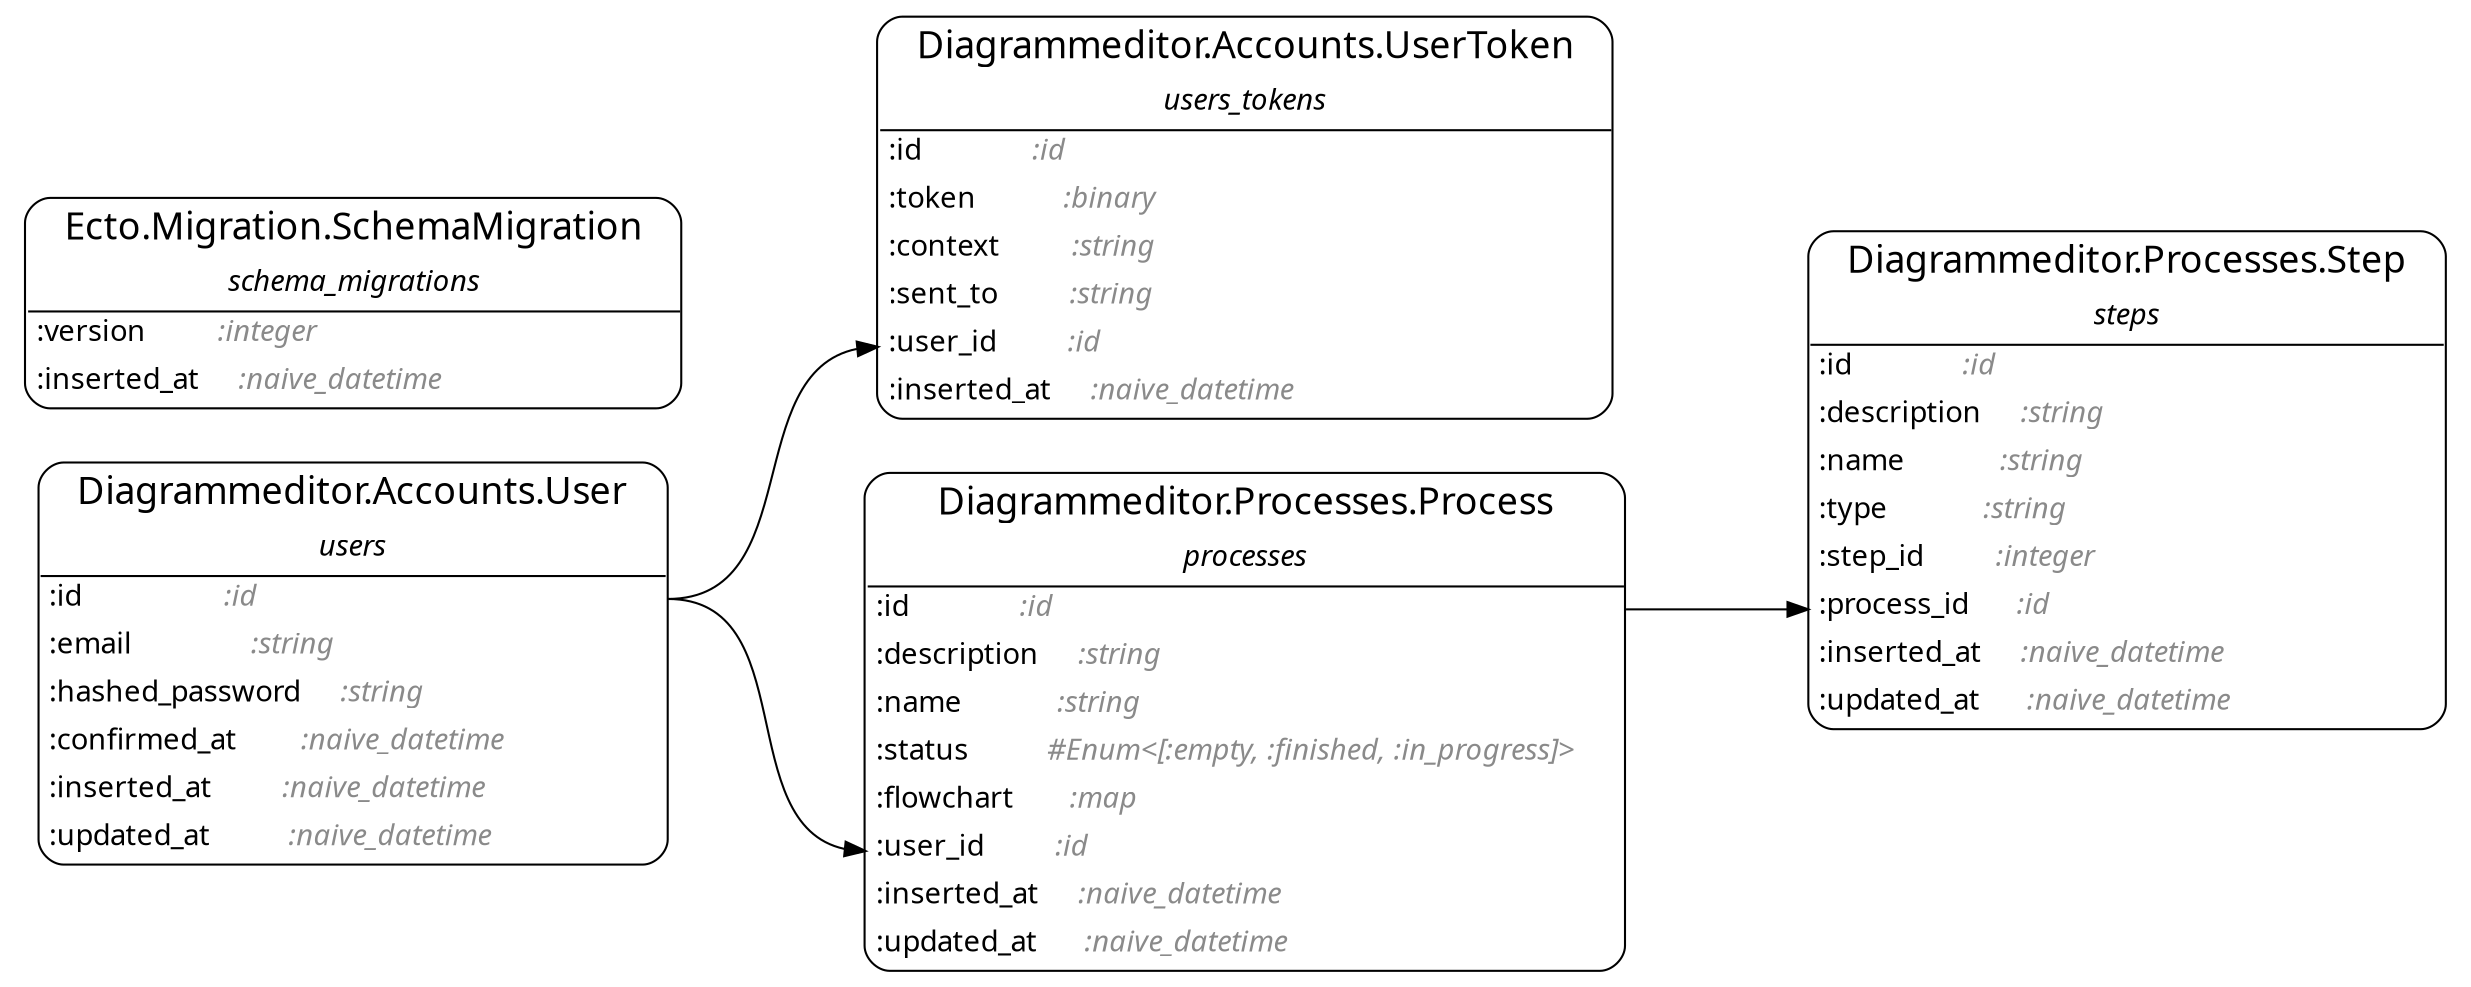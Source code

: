digraph {
  ranksep=1.0; rankdir=LR;
  node [shape = none, fontname="Roboto Mono"];
  "Diagrammeditor.Accounts.User" [label= <<table align='left' border='1' style='rounded' cellspacing='0' cellpadding='4' cellborder='0'><tr><td port='header@schema_module'><font point-size='18'>   Diagrammeditor.Accounts.User   </font></td></tr><tr><td border='1' sides='b' colspan='2'><font point-size='14'><i>users</i></font></td></tr><tr><td align='left' port='field@id'>:id                  <i><font color='gray54'>:id                 </font></i></td></tr><tr><td align='left' port='field@email'>:email               <i><font color='gray54'>:string             </font></i></td></tr><tr><td align='left' port='field@hashed_password'>:hashed_password     <i><font color='gray54'>:string             </font></i></td></tr><tr><td align='left' port='field@confirmed_at'>:confirmed_at        <i><font color='gray54'>:naive_datetime     </font></i></td></tr><tr><td align='left' port='field@inserted_at'>:inserted_at         <i><font color='gray54'>:naive_datetime     </font></i></td></tr><tr><td align='left' port='field@updated_at'>:updated_at          <i><font color='gray54'>:naive_datetime     </font></i></td></tr></table>>]
  "Diagrammeditor.Accounts.UserToken" [label= <<table align='left' border='1' style='rounded' cellspacing='0' cellpadding='4' cellborder='0'><tr><td port='header@schema_module'><font point-size='18'>   Diagrammeditor.Accounts.UserToken   </font></td></tr><tr><td border='1' sides='b' colspan='2'><font point-size='14'><i>users_tokens</i></font></td></tr><tr><td align='left' port='field@id'>:id              <i><font color='gray54'>:id                 </font></i></td></tr><tr><td align='left' port='field@token'>:token           <i><font color='gray54'>:binary             </font></i></td></tr><tr><td align='left' port='field@context'>:context         <i><font color='gray54'>:string             </font></i></td></tr><tr><td align='left' port='field@sent_to'>:sent_to         <i><font color='gray54'>:string             </font></i></td></tr><tr><td align='left' port='field@user_id'>:user_id         <i><font color='gray54'>:id                 </font></i></td></tr><tr><td align='left' port='field@inserted_at'>:inserted_at     <i><font color='gray54'>:naive_datetime     </font></i></td></tr></table>>]
  "Diagrammeditor.Processes.Process" [label= <<table align='left' border='1' style='rounded' cellspacing='0' cellpadding='4' cellborder='0'><tr><td port='header@schema_module'><font point-size='18'>   Diagrammeditor.Processes.Process   </font></td></tr><tr><td border='1' sides='b' colspan='2'><font point-size='14'><i>processes</i></font></td></tr><tr><td align='left' port='field@id'>:id              <i><font color='gray54'>:id                                          </font></i></td></tr><tr><td align='left' port='field@description'>:description     <i><font color='gray54'>:string                                      </font></i></td></tr><tr><td align='left' port='field@name'>:name            <i><font color='gray54'>:string                                      </font></i></td></tr><tr><td align='left' port='field@status'>:status          <i><font color='gray54'>#Enum&lt;[:empty, :finished, :in_progress]&gt;     </font></i></td></tr><tr><td align='left' port='field@flowchart'>:flowchart       <i><font color='gray54'>:map                                         </font></i></td></tr><tr><td align='left' port='field@user_id'>:user_id         <i><font color='gray54'>:id                                          </font></i></td></tr><tr><td align='left' port='field@inserted_at'>:inserted_at     <i><font color='gray54'>:naive_datetime                              </font></i></td></tr><tr><td align='left' port='field@updated_at'>:updated_at      <i><font color='gray54'>:naive_datetime                              </font></i></td></tr></table>>]
  "Diagrammeditor.Processes.Step" [label= <<table align='left' border='1' style='rounded' cellspacing='0' cellpadding='4' cellborder='0'><tr><td port='header@schema_module'><font point-size='18'>   Diagrammeditor.Processes.Step   </font></td></tr><tr><td border='1' sides='b' colspan='2'><font point-size='14'><i>steps</i></font></td></tr><tr><td align='left' port='field@id'>:id              <i><font color='gray54'>:id                 </font></i></td></tr><tr><td align='left' port='field@description'>:description     <i><font color='gray54'>:string             </font></i></td></tr><tr><td align='left' port='field@name'>:name            <i><font color='gray54'>:string             </font></i></td></tr><tr><td align='left' port='field@type'>:type            <i><font color='gray54'>:string             </font></i></td></tr><tr><td align='left' port='field@step_id'>:step_id         <i><font color='gray54'>:integer            </font></i></td></tr><tr><td align='left' port='field@process_id'>:process_id      <i><font color='gray54'>:id                 </font></i></td></tr><tr><td align='left' port='field@inserted_at'>:inserted_at     <i><font color='gray54'>:naive_datetime     </font></i></td></tr><tr><td align='left' port='field@updated_at'>:updated_at      <i><font color='gray54'>:naive_datetime     </font></i></td></tr></table>>]
  "Ecto.Migration.SchemaMigration" [label= <<table align='left' border='1' style='rounded' cellspacing='0' cellpadding='4' cellborder='0'><tr><td port='header@schema_module'><font point-size='18'>   Ecto.Migration.SchemaMigration   </font></td></tr><tr><td border='1' sides='b' colspan='2'><font point-size='14'><i>schema_migrations</i></font></td></tr><tr><td align='left' port='field@version'>:version         <i><font color='gray54'>:integer            </font></i></td></tr><tr><td align='left' port='field@inserted_at'>:inserted_at     <i><font color='gray54'>:naive_datetime     </font></i></td></tr></table>>]

  "Diagrammeditor.Processes.Process":"field@id":e -> "Diagrammeditor.Processes.Step":"field@process_id":w
  "Diagrammeditor.Accounts.User":"field@id":e -> "Diagrammeditor.Processes.Process":"field@user_id":w
  "Diagrammeditor.Accounts.User":"field@id":e -> "Diagrammeditor.Accounts.UserToken":"field@user_id":w
}
